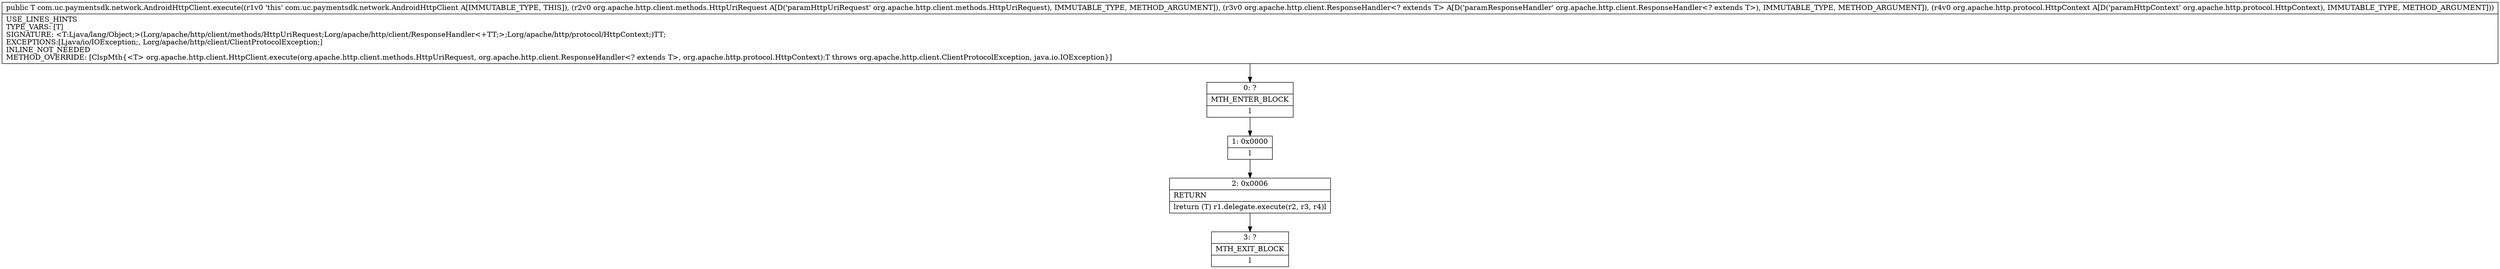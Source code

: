 digraph "CFG forcom.uc.paymentsdk.network.AndroidHttpClient.execute(Lorg\/apache\/http\/client\/methods\/HttpUriRequest;Lorg\/apache\/http\/client\/ResponseHandler;Lorg\/apache\/http\/protocol\/HttpContext;)Ljava\/lang\/Object;" {
Node_0 [shape=record,label="{0\:\ ?|MTH_ENTER_BLOCK\l|l}"];
Node_1 [shape=record,label="{1\:\ 0x0000|l}"];
Node_2 [shape=record,label="{2\:\ 0x0006|RETURN\l|lreturn (T) r1.delegate.execute(r2, r3, r4)l}"];
Node_3 [shape=record,label="{3\:\ ?|MTH_EXIT_BLOCK\l|l}"];
MethodNode[shape=record,label="{public T com.uc.paymentsdk.network.AndroidHttpClient.execute((r1v0 'this' com.uc.paymentsdk.network.AndroidHttpClient A[IMMUTABLE_TYPE, THIS]), (r2v0 org.apache.http.client.methods.HttpUriRequest A[D('paramHttpUriRequest' org.apache.http.client.methods.HttpUriRequest), IMMUTABLE_TYPE, METHOD_ARGUMENT]), (r3v0 org.apache.http.client.ResponseHandler\<? extends T\> A[D('paramResponseHandler' org.apache.http.client.ResponseHandler\<? extends T\>), IMMUTABLE_TYPE, METHOD_ARGUMENT]), (r4v0 org.apache.http.protocol.HttpContext A[D('paramHttpContext' org.apache.http.protocol.HttpContext), IMMUTABLE_TYPE, METHOD_ARGUMENT]))  | USE_LINES_HINTS\lTYPE_VARS: [T]\lSIGNATURE: \<T:Ljava\/lang\/Object;\>(Lorg\/apache\/http\/client\/methods\/HttpUriRequest;Lorg\/apache\/http\/client\/ResponseHandler\<+TT;\>;Lorg\/apache\/http\/protocol\/HttpContext;)TT;\lEXCEPTIONS:[Ljava\/io\/IOException;, Lorg\/apache\/http\/client\/ClientProtocolException;]\lINLINE_NOT_NEEDED\lMETHOD_OVERRIDE: [ClspMth\{\<T\> org.apache.http.client.HttpClient.execute(org.apache.http.client.methods.HttpUriRequest, org.apache.http.client.ResponseHandler\<? extends T\>, org.apache.http.protocol.HttpContext):T throws org.apache.http.client.ClientProtocolException, java.io.IOException\}]\l}"];
MethodNode -> Node_0;
Node_0 -> Node_1;
Node_1 -> Node_2;
Node_2 -> Node_3;
}


